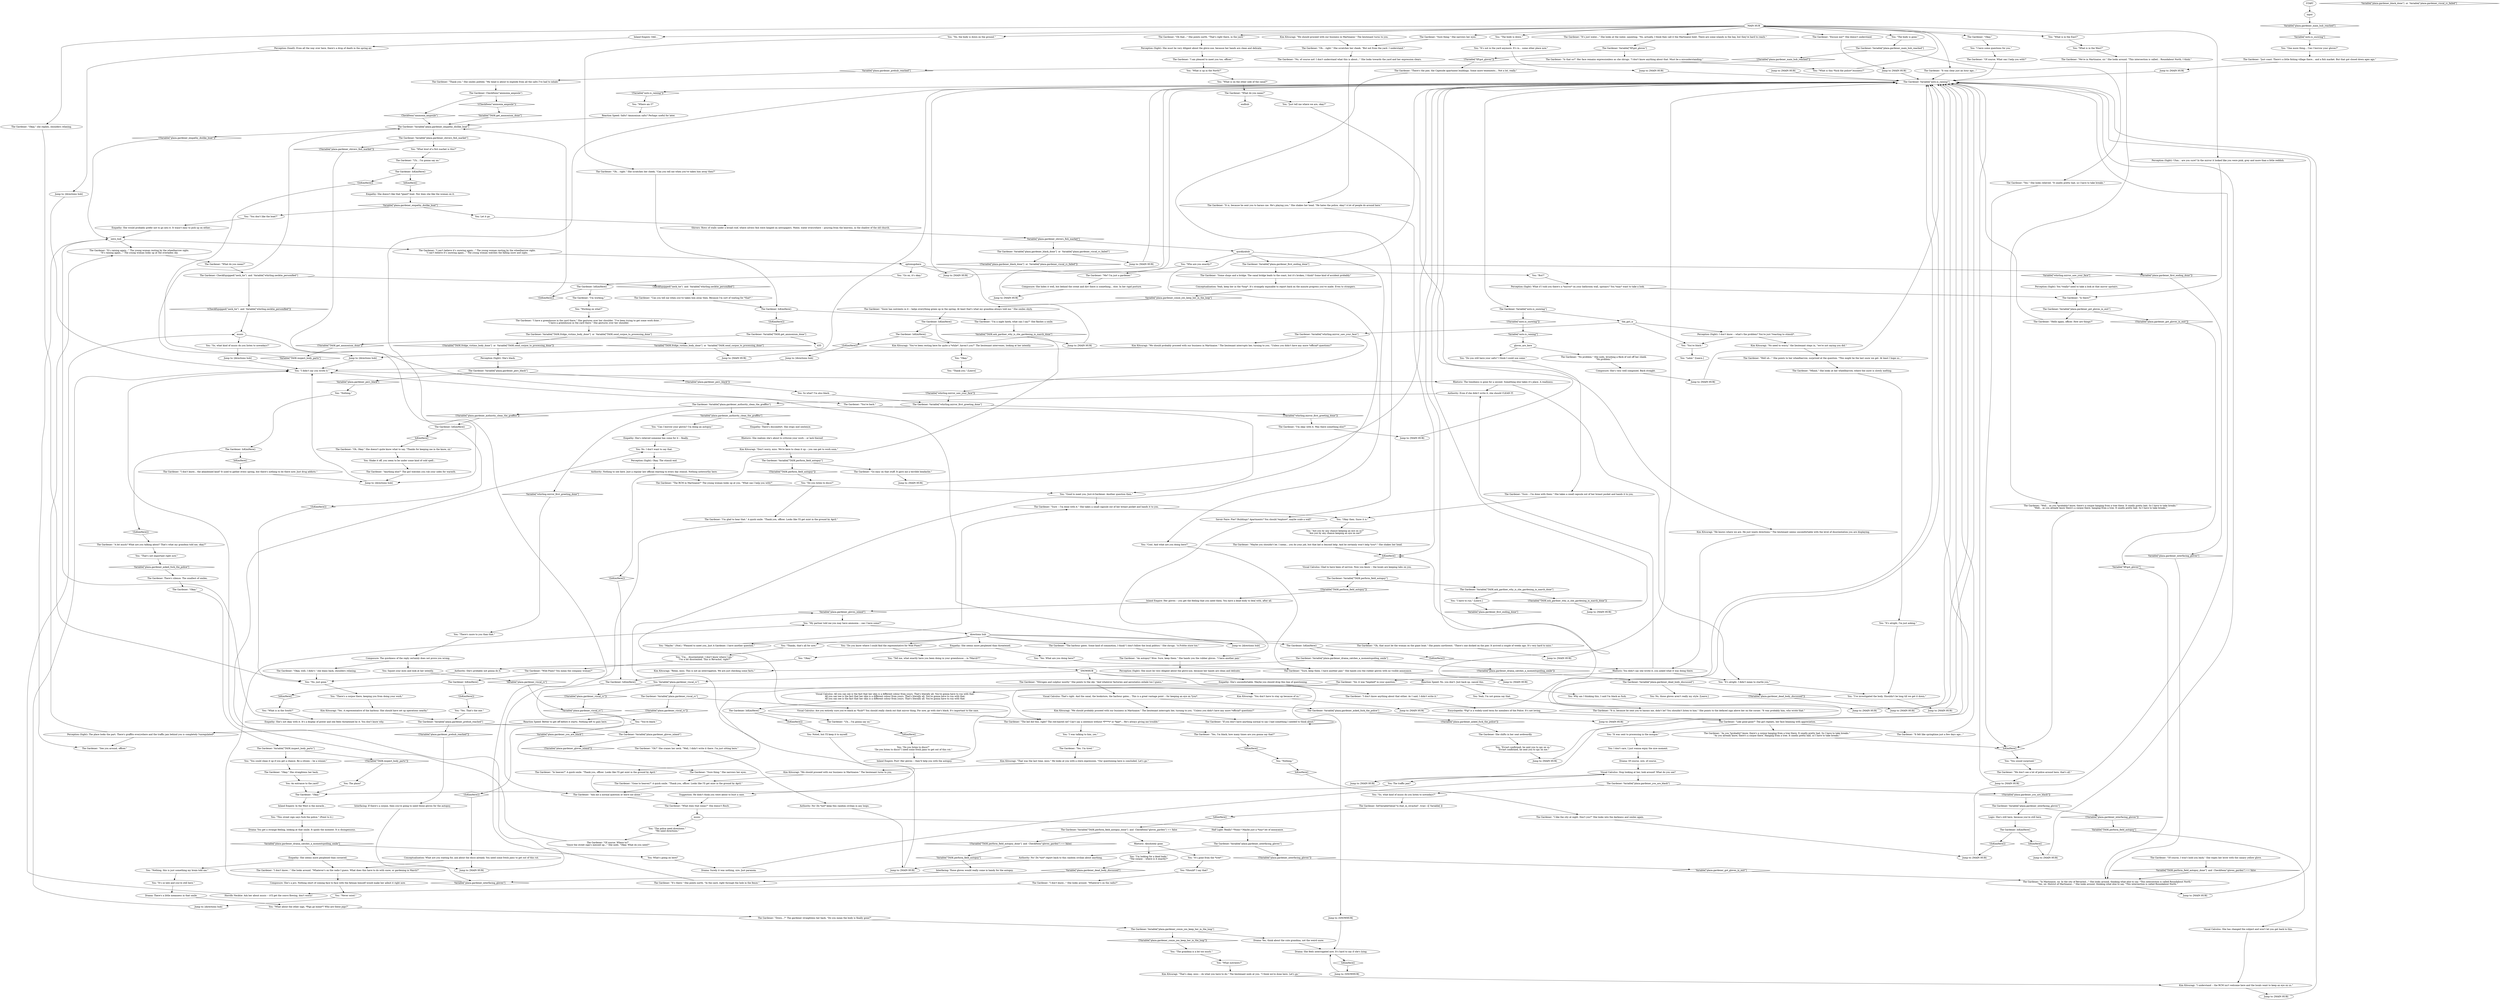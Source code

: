 # PLAZA / THE GARDENER
# The Gardener stands on the corner of Whirling and is there to help you navigate the streets of Martinaise. Later it turns out she's a Union spy. You get to know from here that Joyce is in town.
# ==================================================
digraph G {
	  0 [label="START"];
	  1 [label="input"];
	  2 [label="Savoir Faire: Pier? Buildings? Apartments? You should *explore*, maybe scale a wall?"];
	  3 [label="The Gardener: IsKimHere()"];
	  4 [label="IsKimHere()", shape=diamond];
	  5 [label="!(IsKimHere())", shape=diamond];
	  6 [label="You: \"The body is down.\""];
	  7 [label="The Gardener: \"Oh... right.\" She scratches her cheek. \"Can you tell me when you've taken him away then?\""];
	  8 [label="You: \"The body is gone.\""];
	  9 [label="You: \"Go on, it's okay.\""];
	  10 [label="You: \"But?\""];
	  11 [label="The Gardener: Variable[\"whirling.mirror_first_greeting_done\"]"];
	  12 [label="Variable[\"whirling.mirror_first_greeting_done\"]", shape=diamond];
	  13 [label="!(Variable[\"whirling.mirror_first_greeting_done\"])", shape=diamond];
	  14 [label="The Gardener: IsKimHere()"];
	  15 [label="IsKimHere()", shape=diamond];
	  16 [label="!(IsKimHere())", shape=diamond];
	  17 [label="The Gardener: IsKimHere()"];
	  18 [label="IsKimHere()", shape=diamond];
	  19 [label="!(IsKimHere())", shape=diamond];
	  20 [label="You: \"Yes. That's the one.\""];
	  21 [label="You: \"You don't like the boat?\""];
	  22 [label="You: Let it go."];
	  23 [label="The Gardener: \"Anything else?\" The girl watches you rub your sides for warmth."];
	  24 [label="You: \"Working on what?\""];
	  25 [label="You: \"Cool. And what are you doing here?\""];
	  26 [label="The Gardener: \"Of course. Where to?\"\n\"Since the street sign's messed up...\" She nods. \"Okay. What do you need?\""];
	  27 [label="You: \"Thanks, that's all for now.\""];
	  28 [label="You: What's going on here?"];
	  29 [label="You: The traffic jam?"];
	  30 [label="You: Why am I thinking this, I said I'm black as fuck."];
	  31 [label="music"];
	  32 [label="You: \"Nothing, this is just something my brain told me.\""];
	  33 [label="The Gardener: CheckItem(\"ammonia_ampoule\")"];
	  34 [label="CheckItem(\"ammonia_ampoule\")", shape=diamond];
	  35 [label="!(CheckItem(\"ammonia_ampoule\"))", shape=diamond];
	  36 [label="Inland Empire: Her gloves -- you get the feeling that you need them. You have a dead body to deal with, after all."];
	  37 [label="Composure: She's very well composed. Back straight."];
	  38 [label="The Gardener: Variable[\"plaza.gardener_authority_clean_the_graffito\"]"];
	  39 [label="Variable[\"plaza.gardener_authority_clean_the_graffito\"]", shape=diamond];
	  40 [label="!(Variable[\"plaza.gardener_authority_clean_the_graffito\"])", shape=diamond];
	  41 [label="Jump to: [MAIN HUB]"];
	  42 [label="The Gardener: Variable[\"plaza.gardener_perc_black\"]"];
	  43 [label="Variable[\"plaza.gardener_perc_black\"]", shape=diamond];
	  44 [label="!(Variable[\"plaza.gardener_perc_black\"])", shape=diamond];
	  45 [label="music"];
	  46 [label="The Gardener: IsKimHere()"];
	  47 [label="IsKimHere()", shape=diamond];
	  48 [label="!(IsKimHere())", shape=diamond];
	  49 [label="The Gardener: \"I have a greenhouse in the yard there.\" She gestures over her shoulder. \"I've been trying to get some work done...\"\n\"I have a greenhouse in the yard there.\" She gestures over her shoulder. "];
	  50 [label="The Gardener: \"It's there.\" She points north. \"In the yard, right through the hole in the fence.\""];
	  51 [label="You: \"It was sent to processing in the morgue.\""];
	  52 [label="Drama: Of course, sire, of course."];
	  53 [label="Perception (Sight): Okay. The stimuli end."];
	  54 [label="You: \"It's alright, I didn't mean to startle you.\""];
	  55 [label="Encyclopedia: *Pig* is a widely-used term for members of the Police. It's not loving."];
	  56 [label="The Gardener: \"Okay.\" She straightens her back."];
	  57 [label="You: \"It's gone from the *tree*.\""];
	  58 [label="Jump to: [MAIN HUB]"];
	  59 [label="Rhetoric: She realizes she's about to criticize your work -- or lack thereof."];
	  60 [label="You: \"You're black.\""];
	  61 [label="You: \"So, what kind of music do you listen to nowadays?\""];
	  62 [label="The Gardener: \"We don't see a lot of police around here, that's all.\""];
	  63 [label="The Gardener: \"Me? I'm just a gardener.\""];
	  64 [label="Interfacing: Those gloves would really come in handy for the autopsy."];
	  65 [label="The Gardener: CheckEquipped(\"neck_tie\")  and  Variable[\"whirling.necktie_personified\"]"];
	  66 [label="CheckEquipped(\"neck_tie\")  and  Variable[\"whirling.necktie_personified\"]", shape=diamond];
	  67 [label="!(CheckEquipped(\"neck_tie\")  and  Variable[\"whirling.necktie_personified\"])", shape=diamond];
	  68 [label="The Gardener: \"Sure -- I'm done with them.\" She takes a small capsule out of her breast pocket and hands it to you."];
	  69 [label="Drama: Surely it was nothing, sire. Just paranoia."];
	  70 [label="You: Yeah, I'm not gonna say that."];
	  71 [label="You: \"I was talking to him, yes.\""];
	  72 [label="The Gardener: Variable[\"TASK.fridge_victims_body_done\"]  or  Variable[\"TASK.send_corpse_to_processing_done\"]"];
	  73 [label="Variable[\"TASK.fridge_victims_body_done\"]  or  Variable[\"TASK.send_corpse_to_processing_done\"]", shape=diamond];
	  74 [label="!(Variable[\"TASK.fridge_victims_body_done\"]  or  Variable[\"TASK.send_corpse_to_processing_done\"])", shape=diamond];
	  75 [label="Jump to: [MAIN HUB]"];
	  76 [label="The Gardener: IsKimHere()"];
	  77 [label="IsKimHere()", shape=diamond];
	  78 [label="!(IsKimHere())", shape=diamond];
	  79 [label="Jump to: [directions hub]"];
	  80 [label="Composure: She hides it well, but behind the sweat and dirt there is something... else. In her rigid posture."];
	  81 [label="Authority: Nothing to see here. Just a regular law official reacting to every day stimuli. Nothing noteworthy here."];
	  82 [label="Jump to: [directions hub]"];
	  83 [label="The Gardener: \"Of course. What can I help you with?\""];
	  84 [label="The Gardener: \"Of course, I won't hold you back.\" She wipes her brow with the canary yellow glove."];
	  85 [label="The Gardener: \"There's the pier, the Capeside apartment buildings. Some more tenements... Not a lot, really.\""];
	  86 [label="You: \"What is on the other side of the canal?\""];
	  87 [label="Conceptualization: Yeah, keep her in the *loop*. It's strangely enjoyable to report back on the minute progress you've made. Even to strangers."];
	  88 [label="The Gardener: IsKimHere()"];
	  89 [label="IsKimHere()", shape=diamond];
	  90 [label="!(IsKimHere())", shape=diamond];
	  91 [label="The Gardener: \"I'm a night hawk, what can I say?\" She flashes a smile."];
	  92 [label="Drama: There's a little meanness in that smile."];
	  93 [label="Perception (Smell): Even all the way over here, there's a drop of death in the spring air."];
	  94 [label="You: No. I don't want to say that."];
	  95 [label="Kim Kitsuragi: \"No need to worry,\" the lieutenant steps in, \"we're not saying you did.\""];
	  96 [label="The Gardener: \"Oh. Okay.\" She doesn't quite know what to say. \"Thanks for keeping me in the know, sir.\""];
	  97 [label="Jump to: [MAIN HUB]"];
	  98 [label="You: Shake it off, you seem to be under some kind of cold spell..."];
	  99 [label="The Gardener: Variable[\"plaza.gardener_black_done\"]  or  Variable[\"plaza.gardener_viscal_rc_failed\"]"];
	  100 [label="Variable[\"plaza.gardener_black_done\"]  or  Variable[\"plaza.gardener_viscal_rc_failed\"]", shape=diamond];
	  101 [label="!(Variable[\"plaza.gardener_black_done\"]  or  Variable[\"plaza.gardener_viscal_rc_failed\"])", shape=diamond];
	  102 [label="Jump to: [MAIN HUB]"];
	  103 [label="You: \"I have some questions for you.\""];
	  104 [label="The Gardener: \"It's raining again...\" The young woman resting by the wheelbarrow sighs.\n\"It's raining again...\" The young woman looks up at the overladen sky."];
	  105 [label="gloves_are_here"];
	  106 [label="You: \"My partner told me you may have ammonia -- can I have some?\""];
	  107 [label="You: \"What is in the East?\""];
	  108 [label="The Gardener: \"The harbour gates. Some kind of commotion, I think? I don't follow the local politics.\" She shrugs. \"A Frittte store too.\""];
	  109 [label="You: \"What is in the West?\""];
	  110 [label="Jump to: [directions hub]"];
	  111 [label="Rhetoric: You didn't say she wrote it, you asked what it was doing there."];
	  112 [label="Authority: No! Do *not* keep this random civilian in any loops."];
	  113 [label="The Gardener: \"Snow has nutrients in it -- helps everything green up in the spring. At least that's what my grandma always told me.\" She smiles shyly."];
	  114 [label="The Gardener: \"Mhmh.\" She looks at her wheelbarrow, where the snow is slowly melting."];
	  115 [label="You: \"Are you by any chance keeping an eye on us?\"\n\"Are you by any chance keeping an eye on me?\""];
	  116 [label="Kim Kitsuragi: \"We should probably proceed with our business in Martinaise.\" The lieutenant interrupts her, turning to you. \"Unless you didn't have any more *official* questions?\""];
	  117 [label="You: \"Do you listen to disco?\"\n\"Do you listen to disco? I need some fresh jams to get out of this rut.\""];
	  118 [label="Jump to: [MAIN HUB]"];
	  119 [label="Jump to: [MAIN HUB]"];
	  120 [label="You: \"What about the other sign. *Pigs go home*? Who are these pigs?\""];
	  121 [label="Authority: Even if she didn't write it, she should CLEAN IT."];
	  122 [label="The Gardener: \"Like gone-gone?\" The girl repeats, her face beaming with appreciation."];
	  123 [label="The Gardener: Variable[\"plaza.gardener_main_hub_reached\"]"];
	  124 [label="Variable[\"plaza.gardener_main_hub_reached\"]", shape=diamond];
	  125 [label="!(Variable[\"plaza.gardener_main_hub_reached\"])", shape=diamond];
	  126 [label="The Gardener: \"Yes.\" She looks relieved. \"It smells pretty bad, so I have to take breaks.\""];
	  127 [label="Kim Kitsuragi: \"Yes. A representative of the harbour. She should have set up operations nearby.\""];
	  128 [label="You: \"What is in the South?\""];
	  129 [label="You: \"Maybe.\" (Nod.) \"Pleased to meet you, Just A Gardener. I have another question.\""];
	  130 [label="You: Squint your eyes and look at her intently."];
	  131 [label="You: Variable[\"plaza.gardener_viscal_rc\"]"];
	  132 [label="Variable[\"plaza.gardener_viscal_rc\"]", shape=diamond];
	  133 [label="!(Variable[\"plaza.gardener_viscal_rc\"])", shape=diamond];
	  134 [label="The Gardener: Variable[\"plaza.gardener_viscal_rc\"]"];
	  135 [label="Variable[\"plaza.gardener_viscal_rc\"]", shape=diamond];
	  136 [label="!(Variable[\"plaza.gardener_viscal_rc\"])", shape=diamond];
	  137 [label="Visual Calculus: Are you entirely sure you're black as *fuck*? You should really check out that mirror thing. For now, go with she's black. It's important to the case."];
	  138 [label="Jump to: [MAIN HUB]"];
	  139 [label="The Gardener: Variable[\"TASK.perform_field_autopsy\"]"];
	  140 [label="Variable[\"TASK.perform_field_autopsy\"]", shape=diamond];
	  141 [label="!(Variable[\"TASK.perform_field_autopsy\"])", shape=diamond];
	  142 [label="The Gardener: Variable[\"TASK.ask_gardner_why_is_she_gardening_in_march_done\"]"];
	  143 [label="Variable[\"TASK.ask_gardner_why_is_she_gardening_in_march_done\"]", shape=diamond];
	  144 [label="!(Variable[\"TASK.ask_gardner_why_is_she_gardening_in_march_done\"])", shape=diamond];
	  145 [label="You: \"I have to run.\" [Leave.]"];
	  146 [label="The Gardener: \"Oh that...\" She points north. \"That's right there, in the yard.\""];
	  147 [label="Jump to: [MAIN HUB]"];
	  148 [label="You: So what? I'm also black."];
	  149 [label="Perception (Sight): I don't know -- what's the problem? You're just *reacting to stimuli*."];
	  150 [label="The Gardener: \"I don't know...\" She looks around. \"Whatever's on the radio?\""];
	  151 [label="Jump to: [directions hub]"];
	  152 [label="intro_hub"];
	  153 [label="You: \"Good to meet you, Just-A-Gardener. Another question then.\""];
	  154 [label="The Gardener: Variable[\"plaza.gardener_first_ending_done\"]"];
	  155 [label="Variable[\"plaza.gardener_first_ending_done\"]", shape=diamond];
	  156 [label="!(Variable[\"plaza.gardener_first_ending_done\"])", shape=diamond];
	  157 [label="The Gardener: \"Some shops and a bridge. The canal bridge leads to the coast, but it's broken, I think? Some kind of accident probably.\""];
	  158 [label="Empathy: She's not okay with it. It's a display of power and she feels threatened by it. You don't know why."];
	  159 [label="Jump to: [MAIN HUB]"];
	  160 [label="Perception (Sight): The place looks the part. There's graffito everywhere and the traffic jam behind you is completely *unregulated*."];
	  161 [label="Jump to: [MAIN HUB]"];
	  162 [label="The Gardener: Variable[\"TASK.inspect_body_parts\"]"];
	  163 [label="Variable[\"TASK.inspect_body_parts\"]", shape=diamond];
	  164 [label="!(Variable[\"TASK.inspect_body_parts\"])", shape=diamond];
	  165 [label="You: \"You could clean it up if you get a chance. Be a citizen -- be a winner.\""];
	  166 [label="Empathy: There's discomfort. She stops mid sentence."];
	  167 [label="Perception (Sight): She's black."];
	  168 [label="Kim Kitsuragi: \"We should proceed with our business in Martinaise.\" The lieutenant turns to you."];
	  169 [label="The Gardener: \"I don't know... the abandoned kind? It used to gather every spring, but there's nothing to do there now. Just drug addicts.\""];
	  170 [label="The Gardener: \"Uh... I'm gonna say no.\""];
	  171 [label="The Gardener: \"I'm glad to hear that.\" A quick smile. \"Thank you, officer. Looks like I'll get mint in the ground by April.\""];
	  172 [label="You: I don't care, I just wanna enjoy the nice moment."];
	  173 [label="Empathy: She seems more perplexed than cornered."];
	  174 [label="Composure: She's a pro. Nothing short of coming face to face with the fatman himself would make her admit it right now."];
	  175 [label="You: \"What is this *fuck the police* business?\""];
	  176 [label="The Gardener: \"Excuse me?\" She doesn't understand."];
	  177 [label="MAIN HUB"];
	  178 [label="The Gardener: Variable[\"auto.is_raining\"]"];
	  179 [label="Variable[\"auto.is_raining\"]", shape=diamond];
	  180 [label="!(Variable[\"auto.is_raining\"])", shape=diamond];
	  181 [label="The Gardener: Variable[\"auto.is_snowing\"]"];
	  182 [label="Variable[\"auto.is_snowing\"]", shape=diamond];
	  183 [label="!(Variable[\"auto.is_snowing\"])", shape=diamond];
	  184 [label="the_girl_is"];
	  185 [label="You: \"Nothing.\""];
	  186 [label="The Gardener: \"You're back.\""];
	  187 [label="The Gardener: \"Thank you.\" She smiles politely. \"My head is about to explode from all the salts I've had to inhale.\""];
	  188 [label="The Gardener: Variable[\"TASK.perform_field_autopsy\"]"];
	  189 [label="Variable[\"TASK.perform_field_autopsy\"]", shape=diamond];
	  190 [label="!(Variable[\"TASK.perform_field_autopsy\"])", shape=diamond];
	  191 [label="The Gardener: \"Go easy on that stuff. It gave me a terrible headache.\""];
	  192 [label="You: \"Okay then. Snow it is.\""];
	  193 [label="Jump to: [SNOWHUB]"];
	  194 [label="Visual Calculus: That's right. And the canal, the bookstore, the harbour gates... This is a great vantage point -- for keeping an eye on *you*."];
	  195 [label="The Gardener: \"Okay.\""];
	  196 [label="You: \"It's so late and you're still here.\""];
	  197 [label="Inland Empire: Odd..."];
	  198 [label="Jump to: [MAIN HUB]"];
	  199 [label="You: \"Evrart confirmed, he sent you to spy on us.\"\n\"Evrart confirmed, he sent you to spy on me.\""];
	  200 [label="The Gardener: \"Okay,\" she replies, shoulders relaxing."];
	  201 [label="You: \"I've investigated the body. Shouldn't be long till we get it down.\""];
	  202 [label="You: \"No, the body is down on the ground.\""];
	  203 [label="You: \"I'm looking for a dead body.\"\n\"The corpse -- where is it exactly?\""];
	  204 [label="The Gardener: \"Oh, that must be the woman on the giant boat.\" She points northwest. \"There's one docked on the pier. It arrived a couple of weeks ago. It's very hard to miss.\""];
	  205 [label="The Gardener: Variable[\"plaza.gardener_prehub_reached\"]"];
	  206 [label="Variable[\"plaza.gardener_prehub_reached\"]", shape=diamond];
	  207 [label="!(Variable[\"plaza.gardener_prehub_reached\"])", shape=diamond];
	  208 [label="The Gardener: Variable[\"plaza.gardener_gloves_inland\"]"];
	  209 [label="Variable[\"plaza.gardener_gloves_inland\"]", shape=diamond];
	  210 [label="!(Variable[\"plaza.gardener_gloves_inland\"])", shape=diamond];
	  211 [label="The Gardener: \"Oh?\" She cranes her neck. \"Well, I didn't write it there. I'm just sitting here.\""];
	  212 [label="Drama: You get a strange feeling, looking at that smile. It spoils the moment. It is disingenuous."];
	  213 [label="The Gardener: \"Ask me a normal question or leave me alone.\""];
	  214 [label="You: Noted, but I'll keep it to myself."];
	  215 [label="The Gardener: Variable[\"plaza.gardener_asked_fuck_the_police\"]"];
	  216 [label="Variable[\"plaza.gardener_asked_fuck_the_police\"]", shape=diamond];
	  217 [label="!(Variable[\"plaza.gardener_asked_fuck_the_police\"])", shape=diamond];
	  218 [label="Jump to: [MAIN HUB]"];
	  219 [label="The Gardener: \"If you don't have anything normal to say I had something I needed to think about.\""];
	  220 [label="Conceptualization: What are you waiting for, ask about the disco already. You need some fresh jams to get out of this rut."];
	  221 [label="Inland Empire: In the West is the miracle..."];
	  222 [label="The Gardener: Variable[\"XP.got_gloves\"]"];
	  223 [label="Variable[\"XP.got_gloves\"]", shape=diamond];
	  224 [label="!(Variable[\"XP.got_gloves\"])", shape=diamond];
	  225 [label="The Gardener: \"Is that so?\" Her face remains expressionless as she shrugs. \"I don't know anything about that. Must be a misunderstanding.\""];
	  226 [label="Jump to: [MAIN HUB]"];
	  227 [label="You: \"Never mind.\""];
	  228 [label="The Gardener: \"In heaven?\" A quick smile. \"Thank you, officer. Looks like I'll get mint in the ground by April.\""];
	  229 [label="Jump to: [MAIN HUB]"];
	  230 [label="The Gardener: \"I am pleased to meet you too, officer.\""];
	  231 [label="The Gardener: \"Sure -- I'm done with it.\" She takes a small capsule out of her breast pocket and hands it to you."];
	  232 [label="directions hub"];
	  233 [label="You: \"I didn't say you wrote it.\""];
	  234 [label="The Gardener: \"Sir, it was *implied* in your question.\""];
	  235 [label="Rhetoric: The timidness is gone for a second. Something else takes it's place. A readiness."];
	  236 [label="Visual Calculus: All you can see is the fact that her skin is a different colour from yours. That's literally all. You're gonna have to run with that.\nAll you can see is the fact that her skin is a different colour from yours. That's literally all. You're gonna have to run with that.\nAll you can see is the fact that her skin is a different colour from yours. That's literally all. You're gonna have to run with that."];
	  237 [label="Reaction Speed: Better to get off before it starts. Nothing left to gain here."];
	  238 [label="The Gardener: \"It is, because he sent you to harass me, didn't he? You shouldn't listen to him.\" She points to the defaced sign above her on the corner. \"It was probably him, who wrote that.\""];
	  239 [label="The Gardener: There's silence. The smallest of smiles."];
	  240 [label="Jump to: [MAIN HUB]"];
	  241 [label="The Gardener: \"What does that mean?\" She doesn't flinch."];
	  242 [label="The Gardener: Variable[\"plaza.gardener_interfacing_gloves\"]"];
	  243 [label="Variable[\"plaza.gardener_interfacing_gloves\"]", shape=diamond];
	  244 [label="!(Variable[\"plaza.gardener_interfacing_gloves\"])", shape=diamond];
	  245 [label="Logic: She's still here, because you're still here."];
	  246 [label="Jump to: [MAIN HUB]"];
	  247 [label="You: \"It's alright, I'm just asking.\""];
	  248 [label="You: \"Can I borrow your gloves? I'm doing an autopsy.\""];
	  249 [label="The Gardener: \"It was clear just an hour ago...\""];
	  250 [label="The Gardener: \"What do you mean?\""];
	  251 [label="You: \"Later.\" [Leave.]"];
	  252 [label="The Gardener: \"See you around, officer.\""];
	  253 [label="The Gardener: \"In Martinaise, sir. In the city of Revachol...\" She looks around, thinking what else to say. \"This intersection is called Roundabout North.\"\n\"Yes, sir. District of Martinaise...\" She looks around, thinking what else to say. \"This intersection is called Roundabout North.\""];
	  254 [label="The Gardener: \"Wild Pines? You mean the company woman?\""];
	  255 [label="You: \"Tell me, what exactly have you been doing in your greenhouse -- in *March*?\""];
	  256 [label="The Gardener: \"Sure thing.\" She narrows her eyes."];
	  257 [label="The Gardener: \"A bit much? What are you talking about? That's what my grandma told me, okay?\""];
	  258 [label="You: \"What nutrients?\""];
	  259 [label="Reaction Speed: No, you don't. Just back up, cancel this."];
	  260 [label="The Gardener: IsKimHere()"];
	  261 [label="IsKimHere()", shape=diamond];
	  262 [label="!(IsKimHere())", shape=diamond];
	  263 [label="The Gardener: \"Uh... I'm gonna say no.\""];
	  264 [label="Inland Empire: Psst! Her gloves -- they'll help you with the autopsy."];
	  265 [label="Visual Calculus: She has changed the subject and won't let you get back to this."];
	  266 [label="Jump to: [directions hub]"];
	  267 [label="You: \"This street sign says fuck the police.\" (Point to it.)"];
	  268 [label="The Gardener: \"I don't know anything about that either. As I said, I didn't write it.\""];
	  269 [label="The Gardener: \"Down...?\" The gardener straightens her back. \"Do you mean the body is finally gone?\""];
	  270 [label="You: \"It's not in the yard anymore. It's in... some other place now.\""];
	  271 [label="The Gardener: \"It felt like springtime just a few days ago...\""];
	  272 [label="optionsgohere"];
	  273 [label="Kim Kitsuragi: \"Don't worry, miss. We're here to clean it up -- you can get to work soon.\""];
	  274 [label="You: \"You sound surprised.\""];
	  275 [label="The Gardener: \"I can't believe it's snowing again...\" The young woman resting by the wheelbarrow sighs.\n\"I can't believe it's snowing again...\" The young woman watches the falling snow and sighs."];
	  276 [label="You: \"One more thing... Can I borrow your gloves?\""];
	  277 [label="You: \"Do you still have your salts? I think I could use some.\""];
	  278 [label="The Gardener: \"It's just water...\" She looks at the water, squinting. \"No, actually, I think they call it the Martinaise Inlet. There are some islands in the bay, but they're hard to reach.\""];
	  279 [label="The Gardener: \"We're in Martinaise, sir.\" She looks around. \"This intersection is called... Roundabout North, I think.\""];
	  280 [label="Kim Kitsuragi: \"He knows where we are. He just wants directions.\" The lieutenant seems uncomfortable with the level of disorientation you are displaying."];
	  281 [label="The Gardener: Variable[\"TASK.perform_field_autopsy_done\"]  and  CheckItem(\"gloves_garden\") == false"];
	  282 [label="Variable[\"TASK.perform_field_autopsy_done\"]  and  CheckItem(\"gloves_garden\") == false", shape=diamond];
	  283 [label="!(Variable[\"TASK.perform_field_autopsy_done\"]  and  CheckItem(\"gloves_garden\") == false)", shape=diamond];
	  284 [label="Rhetoric: Absolutely gone."];
	  285 [label="The Gardener: Variable[\"plaza.gardener_conze_yes_keep_her_in_the_loop\"]"];
	  286 [label="Variable[\"plaza.gardener_conze_yes_keep_her_in_the_loop\"]", shape=diamond];
	  287 [label="!(Variable[\"plaza.gardener_conze_yes_keep_her_in_the_loop\"])", shape=diamond];
	  288 [label="Drama: Yes, think about the cute grandma, not the weird snow."];
	  289 [label="The Gardener: IsKimHere()"];
	  290 [label="IsKimHere()", shape=diamond];
	  291 [label="!(IsKimHere())", shape=diamond];
	  292 [label="The Gardener: IsKimHere()"];
	  293 [label="IsKimHere()", shape=diamond];
	  294 [label="!(IsKimHere())", shape=diamond];
	  295 [label="Kim Kitsuragi: \"You've been resting here for quite a *while*, haven't you?\" The lieutenant intervenes, looking at her intently."];
	  296 [label="Visual Calculus: Glad to have been of service. Now you know -- the locals are keeping tabs on you."];
	  297 [label="Suggestion: He didn't think you were about to bust a case."];
	  298 [label="Kim Kitsuragi: \"We should proceed with our business in Martinaise.\" The lieutenant turns to you."];
	  299 [label="The Gardener: \"I like the city at night. Don't you?\" She looks into the darkness and smiles again."];
	  300 [label="Jump to: [MAIN HUB]"];
	  301 [label="Jump to: [MAIN HUB]"];
	  302 [label="You: \"No, just gone.\""];
	  303 [label="The Gardener: \"As you *probably* know, there's a corpse hanging from a tree there. It smells pretty bad. So I have to take breaks.\"\n\"As you already know, there's a corpse there. Hanging from a tree. It smells pretty bad, so I have to take breaks.\""];
	  304 [label="The Gardener: IsKimHere()"];
	  305 [label="IsKimHere()", shape=diamond];
	  306 [label="!(IsKimHere())", shape=diamond];
	  307 [label="The Gardener: \"I'm working.\""];
	  308 [label="The Gardener: \"Sure, keep them. I have another pair.\" She hands you the rubber gloves with no visible annoyance."];
	  309 [label="The Gardener: \"Just coast. There's a little fishing village there... and a fish market. But that got closed down ages ago.\""];
	  310 [label="The Gardener: \"What do you mean?\""];
	  311 [label="Reaction Speed: Salts? Ammonium salts? Perhaps useful for later."];
	  312 [label="You: The plaza?"];
	  313 [label="Jump to: [MAIN HUB]"];
	  314 [label="Kim Kitsuragi: \"I understand -- the RCM isn't welcome here and the locals want to keep an eye on us.\""];
	  315 [label="Kim Kitsuragi: \"That was the last time, miss.\" He looks at you with a stern expression. \"Our questioning here is concluded. Let's go.\""];
	  316 [label="You: \"Nothing.\""];
	  317 [label="You: \"The police need directions.\"\n\"We need directions.\""];
	  318 [label="Perception (Sight): Uhm... are you sure? In the mirror it looked like you were pink, grey and more than a little reddish."];
	  319 [label="Perception (Sight): You *really* need to take a look at that mirror upstairs."];
	  320 [label="You: \"There's more to you than that.\""];
	  321 [label="You: \"Who are you exactly?\""];
	  322 [label="The Gardener: \"Okay.\""];
	  323 [label="Authority: She's probably not gonna do it."];
	  324 [label="You: An entrance to the yard?"];
	  325 [label="The Gardener: Variable[\"plaza.gardener_you_are_black\"]"];
	  326 [label="Variable[\"plaza.gardener_you_are_black\"]", shape=diamond];
	  327 [label="!(Variable[\"plaza.gardener_you_are_black\"])", shape=diamond];
	  328 [label="You: \"So, what kind of music do you listen to nowadays?\""];
	  329 [label="Half Light: Really? *None.* Maybe just a *tiny* bit of annoyance."];
	  330 [label="Jump to: [MAIN HUB]"];
	  331 [label="The Gardener: \"Oh... right.\" She scratches her cheek. \"But not from the yard. I understand.\""];
	  332 [label="You: *Should* I say that?"];
	  333 [label="The Gardener: Variable[\"whirling.mirror_saw_your_face\"]"];
	  334 [label="Variable[\"whirling.mirror_saw_your_face\"]", shape=diamond];
	  335 [label="!(Variable[\"whirling.mirror_saw_your_face\"])", shape=diamond];
	  336 [label="Kim Kitsuragi: \"We should probably proceed with our business in Martinaise.\" The lieutenant interrupts her, turning to you. \"Unless you didn't have any more *official* questions?\""];
	  337 [label="Empathy: She doesn't like that *giant* boat. Nor does she like the woman on it."];
	  338 [label="Jump to: [MAIN HUB]"];
	  339 [label="The Gardener: \"Is there?\""];
	  340 [label="Composure: The quickness of the reply certainly does not prove you wrong."];
	  341 [label="The Gardener: Variable[\"plaza.gardener_got_gloves_in_exit\"]"];
	  342 [label="Variable[\"plaza.gardener_got_gloves_in_exit\"]", shape=diamond];
	  343 [label="!(Variable[\"plaza.gardener_got_gloves_in_exit\"])", shape=diamond];
	  344 [label="The Gardener: \"Hello again, officer. How are things?\""];
	  345 [label="You: \"Where am I?\""];
	  346 [label="You: \"Do you know where I could find the representative for Wild Pines?\""];
	  347 [label="The Gardener: IsKimHere()"];
	  348 [label="IsKimHere()", shape=diamond];
	  349 [label="!(IsKimHere())", shape=diamond];
	  350 [label="The Gardener: Variable[\"plaza.gardener_drama_catches_a_momentspoiling_smile\"]"];
	  351 [label="Variable[\"plaza.gardener_drama_catches_a_momentspoiling_smile\"]", shape=diamond];
	  352 [label="!(Variable[\"plaza.gardener_drama_catches_a_momentspoiling_smile\"])", shape=diamond];
	  353 [label="Kim Kitsuragi: \"Relax, miss. This is not an interrogation. We are just checking some facts.\""];
	  354 [label="Jump to: [SNOWHUB]"];
	  355 [label="The Gardener: IsKimHere()"];
	  356 [label="IsKimHere()", shape=diamond];
	  357 [label="!(IsKimHere())", shape=diamond];
	  358 [label="Kim Kitsuragi: \"You don't have to stay up because of us.\""];
	  359 [label="Jump to: [MAIN HUB]"];
	  360 [label="The Gardener: \"Gone to heaven?\" A quick smile. \"Thank you, officer. Looks like I'll get mint in the ground by April.\""];
	  361 [label="You: \"There's a corpse there, keeping you from doing your work.\""];
	  362 [label="Jump to: [MAIN HUB]"];
	  363 [label="The Gardener: Variable[\"plaza.gardener_empathy_dislike_boat\"]"];
	  364 [label="Variable[\"plaza.gardener_empathy_dislike_boat\"]", shape=diamond];
	  365 [label="!(Variable[\"plaza.gardener_empathy_dislike_boat\"])", shape=diamond];
	  366 [label="The Gardener: Variable[\"plaza.gardener_shivers_fish_market\"]"];
	  367 [label="Variable[\"plaza.gardener_shivers_fish_market\"]", shape=diamond];
	  368 [label="!(Variable[\"plaza.gardener_shivers_fish_market\"])", shape=diamond];
	  369 [label="You: \"What kind of a fish market is this?\""];
	  370 [label="quicklyahub"];
	  371 [label="Jump to: [MAIN HUB]"];
	  372 [label="You: \"What is up in the North?\""];
	  373 [label="Empathy: She seems more perplexed than threatened."];
	  374 [label="Horrific Necktie: Ask her about music -- it'll get the convo flowing, don't worry!"];
	  375 [label="The Gardener: \"Can you tell me when you've taken him away then. Because I'm sort of waiting for *that*.\""];
	  376 [label="The Gardener: \"No, of course not! I don't understand what this is about...\" She looks towards the yard and her expression clears."];
	  377 [label="The Gardener: \"Maybe you shouldn't be. I mean... you do your job, but that kid is beyond help. And he certainly won't help *you*.\" She shakes her head."];
	  378 [label="The Gardener: \"Yes. I'm tired.\""];
	  379 [label="You: \"Okay.\""];
	  380 [label="The Gardener: \"I don't know...\" She looks around. \"Whatever's on the radio I guess. What does this have to do with snow, or gardening in March?\""];
	  381 [label="The Gardener: SetVariableValue(\"tc.that_in_revachol\", true) --[[ Variable[ ]]"];
	  382 [label="Jump to: [MAIN HUB]"];
	  383 [label="The Gardener: Variable[\"plaza.gardener_dead_body_discussed\"]"];
	  384 [label="Variable[\"plaza.gardener_dead_body_discussed\"]", shape=diamond];
	  385 [label="!(Variable[\"plaza.gardener_dead_body_discussed\"])", shape=diamond];
	  386 [label="You: No, those gloves aren't really my style. [Leave.]"];
	  387 [label="The Gardener: \"No problem.\" She nods, brushing a fleck of soil off her cheek.\n\"No problem.\""];
	  388 [label="You: \"I'm... disorientated. I don't know where I am.\"\n\"I'm a bit disoriented. This is Revachol, right?\""];
	  389 [label="You: \"Just tell me where we are, okay?\""];
	  390 [label="endhub"];
	  391 [label="Jump to: [MAIN HUB]"];
	  392 [label="Visual Calculus: Stop looking at her, look around! What do you see?"];
	  393 [label="You: \"You're black.\""];
	  394 [label="The Gardener: \"The kid did this, right? The red-haired rat? Can't say a sentence without *f****t* or *kipt*... He's always giving me trouble.\""];
	  395 [label="The Gardener: \"It is, because he sent you to harass me. He's playing you.\" She shakes her head. \"He hates the police, okay? A lot of people do around here.\""];
	  396 [label="The Gardener: She shifts in her seat awkwardly."];
	  397 [label="Jump to: [directions hub]"];
	  398 [label="The Gardener: \"An autopsy? Wow. Sure, keep them.\" She hands you the rubber gloves. \"I have another pair.\""];
	  399 [label="Empathy: She's relieved someone has come for it -- finally."];
	  400 [label="Perception (Sight): She must be very diligent about the glove-use, because her hands are clean and delicate."];
	  401 [label="Perception (Sight): She must be very diligent about the glove-use, because her hands are clean and delicate."];
	  402 [label="The Gardener: Variable[\"plaza.gardener_interfacing_gloves\"]"];
	  403 [label="Variable[\"plaza.gardener_interfacing_gloves\"]", shape=diamond];
	  404 [label="!(Variable[\"plaza.gardener_interfacing_gloves\"])", shape=diamond];
	  405 [label="Authority: No! Do *not* report back to this random civilian about anything."];
	  406 [label="You: \"The grandma is a bit too much.\""];
	  407 [label="The Gardener: \"Nitrogen and sulphur mostly.\" She points to the sky. \"And whatever factories and aerostatics exhale too I guess.\""];
	  408 [label="Kim Kitsuragi: \"That's okay, miss -- do what you have to do.\" The lieutenant nods at you. \"I think we're done here. Let's go.\""];
	  409 [label="The Gardener: \"Okay.\""];
	  410 [label="You: \"Thank you.\" [Leave]"];
	  411 [label="Empathy: She's uncomfortable. Maybe you should drop this line of questioning."];
	  412 [label="Jump to: [MAIN HUB]"];
	  413 [label="Jump to: [directions hub]"];
	  414 [label="The Gardener: \"Well... as you *probably* know, there's a corpse hanging from a tree there. It smells pretty bad. So I have to take breaks.\"\n\"Well... as you already know there's a corpse there, hanging from a tree. It smells pretty bad. So I have to take breaks.\""];
	  415 [label="Perception (Sight): What if I told you there's a *mirror* on your bathroom wall, upstairs? You *may* want to take a look."];
	  416 [label="The Gardener: \"I'm okay with it. Was there something else?\""];
	  417 [label="Empathy: She would probably prefer not to go into it. It wasn't easy to pick up on either..."];
	  418 [label="Shivers: Rows of stalls under a broad roof, where silvery fish were heaped on newspapers. Water, water everywhere -- pouring from the heavens, in the shadow of the old church."];
	  419 [label="Jump to: [MAIN HUB]"];
	  420 [label="The Gardener: \"The RCM in Martinaise?\" The young woman looks up at you. \"What can I help you with?\""];
	  421 [label="Interfacing: If there's a corpse, then you're going to need those gloves for the autopsy."];
	  422 [label="You: \"Do you listen to disco?\""];
	  423 [label="You: \"Okay.\""];
	  424 [label="You: \"Yes. What are you doing here?\""];
	  425 [label="The Gardener: \"Okay, well, I didn't,\" she leans back, shoulders relaxing."];
	  426 [label="The Gardener: \"Well uh...\" She points to her wheelbarrow, surprised at the question. \"This might be the last snow we get. At least I hope so...\""];
	  427 [label="SNOWHUB"];
	  428 [label="Drama: She feels interrogated now. It's hard to say if she's lying."];
	  429 [label="You: \"That's not important right now.\""];
	  430 [label="The Gardener: \"Yes, I'm black, how many times are you gonna say that?\""];
	  431 [label="The Gardener: \"Sure thing.\" She narrows her eyes."];
	  432 [label="The Gardener: Variable[\"TASK.get_ammonium_done\"]"];
	  433 [label="Variable[\"TASK.get_ammonium_done\"]", shape=diamond];
	  434 [label="!(Variable[\"TASK.get_ammonium_done\"])", shape=diamond];
	  0 -> 1
	  1 -> 124
	  2 -> 398
	  3 -> 4
	  3 -> 5
	  4 -> 359
	  5 -> 301
	  6 -> 270
	  7 -> 88
	  8 -> 123
	  9 -> 304
	  10 -> 415
	  11 -> 12
	  11 -> 13
	  12 -> 320
	  13 -> 416
	  14 -> 16
	  14 -> 15
	  15 -> 337
	  16 -> 413
	  17 -> 18
	  17 -> 19
	  18 -> 169
	  19 -> 257
	  20 -> 205
	  21 -> 417
	  22 -> 418
	  23 -> 79
	  24 -> 49
	  25 -> 308
	  26 -> 233
	  27 -> 388
	  28 -> 69
	  29 -> 195
	  30 -> 138
	  31 -> 329
	  31 -> 317
	  32 -> 196
	  33 -> 34
	  33 -> 35
	  34 -> 363
	  35 -> 433
	  36 -> 209
	  37 -> 119
	  38 -> 40
	  38 -> 39
	  39 -> 248
	  39 -> 166
	  40 -> 76
	  41 -> 178
	  42 -> 43
	  42 -> 44
	  43 -> 185
	  44 -> 148
	  45 -> 186
	  45 -> 61
	  46 -> 48
	  46 -> 47
	  47 -> 128
	  48 -> 20
	  49 -> 72
	  50 -> 94
	  51 -> 172
	  52 -> 392
	  53 -> 81
	  54 -> 201
	  55 -> 122
	  56 -> 324
	  57 -> 332
	  58 -> 178
	  59 -> 273
	  60 -> 251
	  61 -> 151
	  62 -> 161
	  63 -> 80
	  64 -> 243
	  65 -> 66
	  65 -> 67
	  66 -> 375
	  67 -> 45
	  68 -> 192
	  69 -> 392
	  70 -> 238
	  71 -> 378
	  72 -> 73
	  72 -> 74
	  73 -> 75
	  74 -> 167
	  75 -> 178
	  76 -> 77
	  76 -> 78
	  77 -> 96
	  78 -> 302
	  79 -> 233
	  80 -> 371
	  81 -> 420
	  82 -> 233
	  83 -> 178
	  84 -> 282
	  85 -> 2
	  86 -> 310
	  87 -> 286
	  88 -> 90
	  88 -> 91
	  89 -> 299
	  90 -> 432
	  91 -> 143
	  92 -> 120
	  93 -> 82
	  94 -> 53
	  95 -> 426
	  96 -> 98
	  97 -> 178
	  98 -> 23
	  99 -> 101
	  99 -> 102
	  102 -> 178
	  103 -> 83
	  104 -> 250
	  105 -> 387
	  105 -> 277
	  106 -> 232
	  107 -> 109
	  108 -> 398
	  109 -> 279
	  110 -> 233
	  111 -> 121
	  111 -> 234
	  111 -> 54
	  112 -> 41
	  113 -> 289
	  114 -> 247
	  115 -> 377
	  116 -> 219
	  117 -> 264
	  118 -> 178
	  119 -> 178
	  120 -> 269
	  121 -> 38
	  122 -> 51
	  122 -> 271
	  122 -> 303
	  123 -> 125
	  123 -> 126
	  124 -> 182
	  125 -> 206
	  126 -> 305
	  127 -> 205
	  128 -> 158
	  129 -> 231
	  130 -> 132
	  131 -> 133
	  131 -> 134
	  132 -> 135
	  133 -> 135
	  134 -> 136
	  134 -> 137
	  135 -> 393
	  136 -> 237
	  137 -> 394
	  138 -> 178
	  139 -> 141
	  139 -> 142
	  140 -> 265
	  141 -> 36
	  142 -> 144
	  142 -> 145
	  143 -> 246
	  144 -> 198
	  145 -> 155
	  146 -> 400
	  147 -> 178
	  148 -> 11
	  149 -> 60
	  149 -> 95
	  150 -> 374
	  151 -> 233
	  152 -> 104
	  152 -> 275
	  152 -> 252
	  153 -> 231
	  154 -> 156
	  154 -> 157
	  156 -> 403
	  157 -> 87
	  158 -> 152
	  159 -> 178
	  160 -> 104
	  160 -> 252
	  161 -> 178
	  162 -> 164
	  162 -> 165
	  163 -> 363
	  164 -> 312
	  165 -> 56
	  166 -> 59
	  167 -> 42
	  168 -> 331
	  169 -> 79
	  170 -> 14
	  171 -> 213
	  172 -> 52
	  173 -> 32
	  173 -> 380
	  173 -> 118
	  174 -> 227
	  175 -> 177
	  176 -> 412
	  177 -> 256
	  177 -> 322
	  177 -> 197
	  177 -> 6
	  177 -> 200
	  177 -> 8
	  177 -> 202
	  177 -> 107
	  177 -> 176
	  177 -> 146
	  177 -> 278
	  177 -> 249
	  177 -> 318
	  178 -> 180
	  178 -> 181
	  179 -> 105
	  180 -> 345
	  181 -> 184
	  181 -> 183
	  182 -> 276
	  183 -> 179
	  184 -> 60
	  184 -> 333
	  184 -> 149
	  185 -> 17
	  186 -> 153
	  187 -> 33
	  188 -> 190
	  188 -> 191
	  189 -> 64
	  190 -> 422
	  191 -> 58
	  192 -> 115
	  193 -> 428
	  194 -> 116
	  194 -> 215
	  195 -> 221
	  196 -> 92
	  197 -> 93
	  198 -> 178
	  199 -> 226
	  200 -> 302
	  201 -> 97
	  202 -> 7
	  203 -> 384
	  204 -> 338
	  205 -> 208
	  205 -> 207
	  206 -> 187
	  207 -> 421
	  208 -> 210
	  208 -> 211
	  209 -> 106
	  211 -> 112
	  212 -> 351
	  213 -> 241
	  214 -> 297
	  215 -> 217
	  215 -> 218
	  216 -> 239
	  217 -> 396
	  218 -> 178
	  219 -> 219
	  220 -> 380
	  220 -> 118
	  221 -> 267
	  222 -> 224
	  222 -> 225
	  223 -> 253
	  224 -> 85
	  225 -> 175
	  226 -> 178
	  227 -> 397
	  228 -> 213
	  229 -> 178
	  230 -> 372
	  231 -> 192
	  232 -> 129
	  232 -> 27
	  232 -> 108
	  232 -> 204
	  232 -> 110
	  232 -> 373
	  232 -> 346
	  232 -> 347
	  233 -> 235
	  234 -> 236
	  235 -> 121
	  235 -> 54
	  236 -> 260
	  237 -> 160
	  238 -> 293
	  239 -> 409
	  240 -> 178
	  241 -> 31
	  242 -> 244
	  242 -> 245
	  243 -> 106
	  244 -> 140
	  245 -> 3
	  246 -> 178
	  247 -> 201
	  248 -> 399
	  249 -> 178
	  250 -> 65
	  253 -> 382
	  254 -> 46
	  255 -> 427
	  256 -> 331
	  257 -> 429
	  258 -> 408
	  259 -> 70
	  259 -> 394
	  259 -> 30
	  260 -> 262
	  260 -> 263
	  261 -> 316
	  262 -> 214
	  263 -> 356
	  264 -> 209
	  265 -> 314
	  266 -> 233
	  267 -> 212
	  268 -> 55
	  269 -> 285
	  270 -> 229
	  271 -> 178
	  272 -> 9
	  272 -> 10
	  272 -> 362
	  273 -> 188
	  274 -> 62
	  275 -> 272
	  276 -> 309
	  277 -> 68
	  278 -> 222
	  279 -> 414
	  280 -> 111
	  281 -> 283
	  281 -> 284
	  282 -> 253
	  283 -> 189
	  284 -> 57
	  284 -> 203
	  285 -> 288
	  285 -> 287
	  286 -> 113
	  287 -> 406
	  288 -> 428
	  289 -> 291
	  289 -> 292
	  290 -> 354
	  291 -> 355
	  292 -> 294
	  292 -> 295
	  293 -> 296
	  294 -> 266
	  295 -> 379
	  296 -> 139
	  297 -> 241
	  298 -> 360
	  299 -> 301
	  300 -> 178
	  301 -> 178
	  302 -> 361
	  303 -> 305
	  304 -> 306
	  304 -> 307
	  305 -> 274
	  306 -> 363
	  307 -> 24
	  308 -> 330
	  309 -> 419
	  310 -> 389
	  310 -> 390
	  311 -> 363
	  312 -> 195
	  313 -> 178
	  314 -> 240
	  315 -> 298
	  316 -> 89
	  317 -> 26
	  318 -> 339
	  319 -> 339
	  320 -> 340
	  321 -> 63
	  322 -> 103
	  323 -> 302
	  324 -> 195
	  325 -> 328
	  325 -> 327
	  326 -> 431
	  327 -> 242
	  328 -> 381
	  329 -> 402
	  330 -> 178
	  331 -> 376
	  332 -> 150
	  333 -> 336
	  333 -> 335
	  334 -> 319
	  335 -> 11
	  336 -> 413
	  337 -> 364
	  338 -> 178
	  339 -> 341
	  340 -> 425
	  340 -> 130
	  341 -> 344
	  341 -> 343
	  342 -> 253
	  343 -> 223
	  344 -> 178
	  345 -> 311
	  346 -> 255
	  347 -> 349
	  347 -> 350
	  348 -> 281
	  349 -> 111
	  350 -> 352
	  350 -> 353
	  351 -> 28
	  351 -> 173
	  352 -> 383
	  353 -> 355
	  354 -> 428
	  355 -> 357
	  355 -> 358
	  356 -> 117
	  357 -> 220
	  358 -> 300
	  359 -> 178
	  360 -> 213
	  361 -> 127
	  362 -> 178
	  363 -> 365
	  363 -> 366
	  364 -> 21
	  364 -> 22
	  365 -> 152
	  366 -> 368
	  366 -> 369
	  367 -> 370
	  367 -> 99
	  368 -> 79
	  369 -> 170
	  370 -> 321
	  370 -> 154
	  370 -> 25
	  371 -> 178
	  372 -> 86
	  373 -> 424
	  373 -> 423
	  374 -> 45
	  375 -> 88
	  376 -> 395
	  377 -> 293
	  378 -> 315
	  379 -> 410
	  380 -> 174
	  381 -> 348
	  382 -> 178
	  383 -> 385
	  383 -> 386
	  384 -> 50
	  385 -> 147
	  387 -> 37
	  388 -> 254
	  389 -> 280
	  391 -> 178
	  392 -> 313
	  392 -> 325
	  392 -> 29
	  393 -> 326
	  394 -> 430
	  394 -> 71
	  395 -> 293
	  396 -> 199
	  397 -> 233
	  398 -> 401
	  399 -> 94
	  400 -> 230
	  401 -> 411
	  402 -> 404
	  402 -> 405
	  403 -> 253
	  404 -> 342
	  405 -> 41
	  406 -> 258
	  407 -> 194
	  408 -> 314
	  409 -> 162
	  411 -> 268
	  411 -> 228
	  412 -> 178
	  413 -> 233
	  414 -> 305
	  415 -> 339
	  416 -> 159
	  417 -> 152
	  418 -> 367
	  419 -> 178
	  420 -> 153
	  421 -> 243
	  422 -> 171
	  423 -> 323
	  424 -> 308
	  425 -> 302
	  426 -> 114
	  427 -> 193
	  427 -> 259
	  427 -> 131
	  427 -> 407
	  428 -> 290
	  429 -> 216
	  430 -> 261
	  431 -> 360
	  432 -> 434
	  432 -> 435
	  433 -> 363
	  434 -> 163
}

